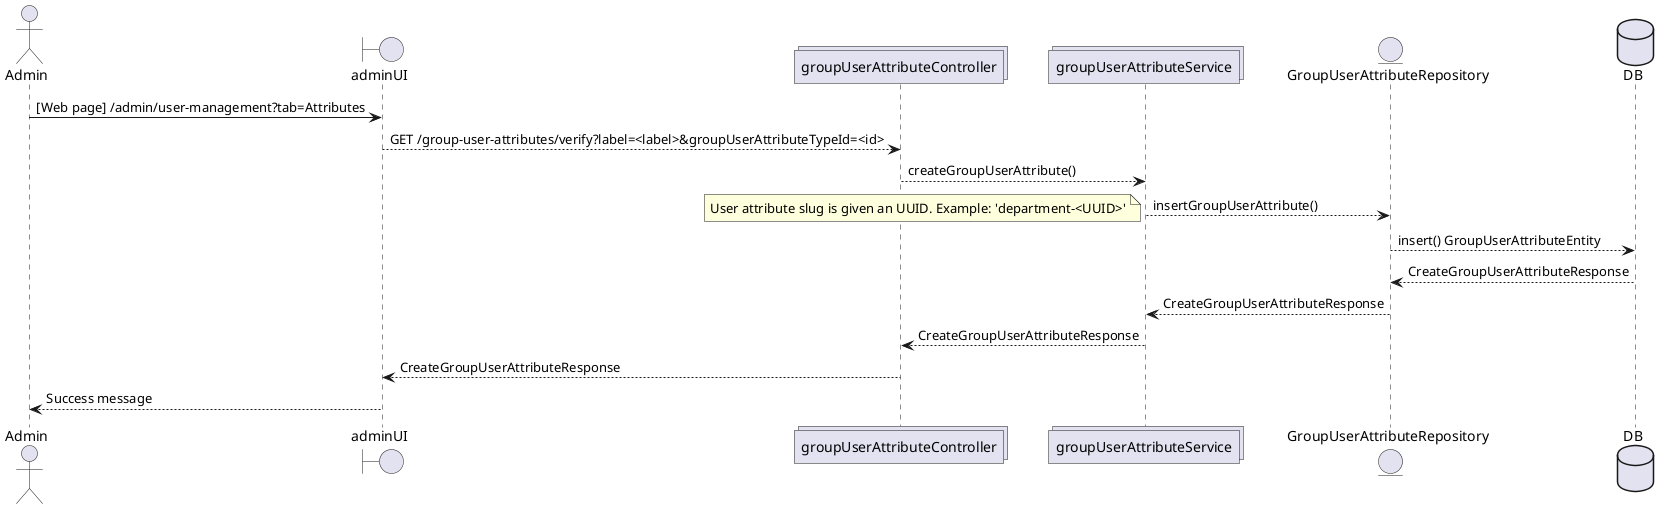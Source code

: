 @startuml
actor       Admin             as admin
boundary    adminUI           as adminUI
collections groupUserAttributeController  as groupUserAttributeController
collections groupUserAttributeService      as groupUserAttributeService
entity      GroupUserAttributeRepository   as GroupUserAttributeRepository
database    DB                as DB

admin -> adminUI: [Web page] /admin/user-management?tab=Attributes
adminUI --> groupUserAttributeController: GET /group-user-attributes/verify?label=<label>&groupUserAttributeTypeId=<id>

groupUserAttributeController --> groupUserAttributeService: createGroupUserAttribute()

groupUserAttributeService --> GroupUserAttributeRepository: insertGroupUserAttribute()
note left
User attribute slug is given an UUID. Example: 'department-<UUID>'
end note
GroupUserAttributeRepository --> DB: insert() GroupUserAttributeEntity
DB --> GroupUserAttributeRepository: CreateGroupUserAttributeResponse
GroupUserAttributeRepository --> groupUserAttributeService: CreateGroupUserAttributeResponse
groupUserAttributeService --> groupUserAttributeController: CreateGroupUserAttributeResponse
groupUserAttributeController --> adminUI: CreateGroupUserAttributeResponse
adminUI --> admin: Success message

@enduml
